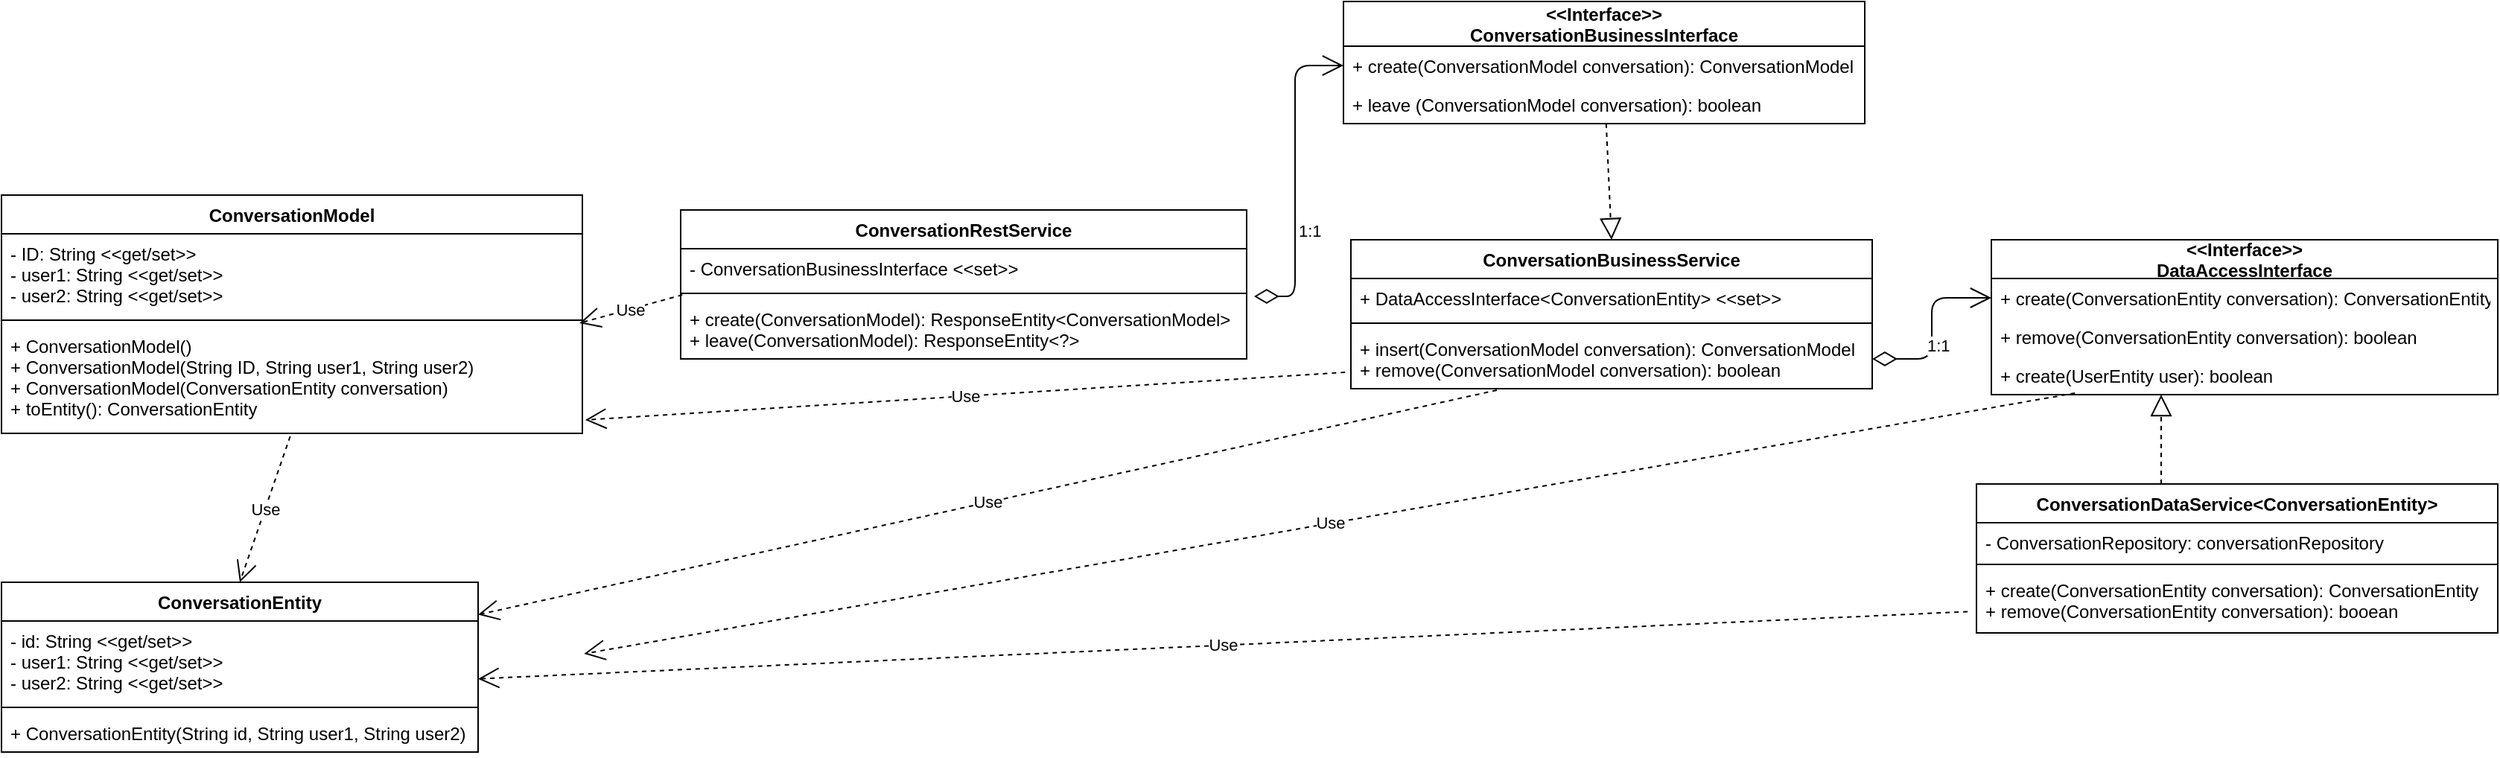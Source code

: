 <mxfile version="13.9.9" type="device"><diagram id="C5RBs43oDa-KdzZeNtuy" name="Page-1"><mxGraphModel dx="2062" dy="1199" grid="1" gridSize="10" guides="1" tooltips="1" connect="1" arrows="1" fold="1" page="1" pageScale="1" pageWidth="827" pageHeight="1169" math="0" shadow="0"><root><mxCell id="WIyWlLk6GJQsqaUBKTNV-0"/><mxCell id="WIyWlLk6GJQsqaUBKTNV-1" parent="WIyWlLk6GJQsqaUBKTNV-0"/><mxCell id="0pBLnJw8Y-clKj00SlJB-4" value="ConversationModel" style="swimlane;fontStyle=1;align=center;verticalAlign=top;childLayout=stackLayout;horizontal=1;startSize=26;horizontalStack=0;resizeParent=1;resizeParentMax=0;resizeLast=0;collapsible=1;marginBottom=0;" vertex="1" parent="WIyWlLk6GJQsqaUBKTNV-1"><mxGeometry x="24" y="200" width="390" height="160" as="geometry"/></mxCell><mxCell id="0pBLnJw8Y-clKj00SlJB-5" value="- ID: String &lt;&lt;get/set&gt;&gt;&#10;- user1: String &lt;&lt;get/set&gt;&gt;&#10;- user2: String &lt;&lt;get/set&gt;&gt;" style="text;strokeColor=none;fillColor=none;align=left;verticalAlign=top;spacingLeft=4;spacingRight=4;overflow=hidden;rotatable=0;points=[[0,0.5],[1,0.5]];portConstraint=eastwest;" vertex="1" parent="0pBLnJw8Y-clKj00SlJB-4"><mxGeometry y="26" width="390" height="54" as="geometry"/></mxCell><mxCell id="0pBLnJw8Y-clKj00SlJB-6" value="" style="line;strokeWidth=1;fillColor=none;align=left;verticalAlign=middle;spacingTop=-1;spacingLeft=3;spacingRight=3;rotatable=0;labelPosition=right;points=[];portConstraint=eastwest;" vertex="1" parent="0pBLnJw8Y-clKj00SlJB-4"><mxGeometry y="80" width="390" height="8" as="geometry"/></mxCell><mxCell id="0pBLnJw8Y-clKj00SlJB-7" value="+ ConversationModel()&#10;+ ConversationModel(String ID, String user1, String user2)&#10;+ ConversationModel(ConversationEntity conversation)&#10;+ toEntity(): ConversationEntity" style="text;strokeColor=none;fillColor=none;align=left;verticalAlign=top;spacingLeft=4;spacingRight=4;overflow=hidden;rotatable=0;points=[[0,0.5],[1,0.5]];portConstraint=eastwest;" vertex="1" parent="0pBLnJw8Y-clKj00SlJB-4"><mxGeometry y="88" width="390" height="72" as="geometry"/></mxCell><mxCell id="0pBLnJw8Y-clKj00SlJB-9" value="ConversationRestService" style="swimlane;fontStyle=1;align=center;verticalAlign=top;childLayout=stackLayout;horizontal=1;startSize=26;horizontalStack=0;resizeParent=1;resizeParentMax=0;resizeLast=0;collapsible=1;marginBottom=0;" vertex="1" parent="WIyWlLk6GJQsqaUBKTNV-1"><mxGeometry x="480" y="210" width="380" height="100" as="geometry"/></mxCell><mxCell id="0pBLnJw8Y-clKj00SlJB-10" value="- ConversationBusinessInterface &lt;&lt;set&gt;&gt;" style="text;strokeColor=none;fillColor=none;align=left;verticalAlign=top;spacingLeft=4;spacingRight=4;overflow=hidden;rotatable=0;points=[[0,0.5],[1,0.5]];portConstraint=eastwest;" vertex="1" parent="0pBLnJw8Y-clKj00SlJB-9"><mxGeometry y="26" width="380" height="26" as="geometry"/></mxCell><mxCell id="0pBLnJw8Y-clKj00SlJB-11" value="" style="line;strokeWidth=1;fillColor=none;align=left;verticalAlign=middle;spacingTop=-1;spacingLeft=3;spacingRight=3;rotatable=0;labelPosition=right;points=[];portConstraint=eastwest;" vertex="1" parent="0pBLnJw8Y-clKj00SlJB-9"><mxGeometry y="52" width="380" height="8" as="geometry"/></mxCell><mxCell id="0pBLnJw8Y-clKj00SlJB-12" value="+ create(ConversationModel): ResponseEntity&lt;ConversationModel&gt;&#10;+ leave(ConversationModel): ResponseEntity&lt;?&gt;" style="text;strokeColor=none;fillColor=none;align=left;verticalAlign=top;spacingLeft=4;spacingRight=4;overflow=hidden;rotatable=0;points=[[0,0.5],[1,0.5]];portConstraint=eastwest;" vertex="1" parent="0pBLnJw8Y-clKj00SlJB-9"><mxGeometry y="60" width="380" height="40" as="geometry"/></mxCell><mxCell id="0pBLnJw8Y-clKj00SlJB-17" value="&lt;&lt;Interface&gt;&gt;&#10;ConversationBusinessInterface" style="swimlane;fontStyle=1;childLayout=stackLayout;horizontal=1;startSize=30;fillColor=none;horizontalStack=0;resizeParent=1;resizeParentMax=0;resizeLast=0;collapsible=1;marginBottom=0;" vertex="1" parent="WIyWlLk6GJQsqaUBKTNV-1"><mxGeometry x="925" y="70" width="350" height="82" as="geometry"/></mxCell><mxCell id="0pBLnJw8Y-clKj00SlJB-18" value="+ create(ConversationModel conversation): ConversationModel" style="text;strokeColor=none;fillColor=none;align=left;verticalAlign=top;spacingLeft=4;spacingRight=4;overflow=hidden;rotatable=0;points=[[0,0.5],[1,0.5]];portConstraint=eastwest;" vertex="1" parent="0pBLnJw8Y-clKj00SlJB-17"><mxGeometry y="30" width="350" height="26" as="geometry"/></mxCell><mxCell id="0pBLnJw8Y-clKj00SlJB-19" value="+ leave (ConversationModel conversation): boolean" style="text;strokeColor=none;fillColor=none;align=left;verticalAlign=top;spacingLeft=4;spacingRight=4;overflow=hidden;rotatable=0;points=[[0,0.5],[1,0.5]];portConstraint=eastwest;" vertex="1" parent="0pBLnJw8Y-clKj00SlJB-17"><mxGeometry y="56" width="350" height="26" as="geometry"/></mxCell><mxCell id="0pBLnJw8Y-clKj00SlJB-25" value="ConversationBusinessService" style="swimlane;fontStyle=1;align=center;verticalAlign=top;childLayout=stackLayout;horizontal=1;startSize=26;horizontalStack=0;resizeParent=1;resizeParentMax=0;resizeLast=0;collapsible=1;marginBottom=0;" vertex="1" parent="WIyWlLk6GJQsqaUBKTNV-1"><mxGeometry x="930" y="230" width="350" height="100" as="geometry"/></mxCell><mxCell id="0pBLnJw8Y-clKj00SlJB-26" value="+ DataAccessInterface&lt;ConversationEntity&gt; &lt;&lt;set&gt;&gt;" style="text;strokeColor=none;fillColor=none;align=left;verticalAlign=top;spacingLeft=4;spacingRight=4;overflow=hidden;rotatable=0;points=[[0,0.5],[1,0.5]];portConstraint=eastwest;" vertex="1" parent="0pBLnJw8Y-clKj00SlJB-25"><mxGeometry y="26" width="350" height="26" as="geometry"/></mxCell><mxCell id="0pBLnJw8Y-clKj00SlJB-27" value="" style="line;strokeWidth=1;fillColor=none;align=left;verticalAlign=middle;spacingTop=-1;spacingLeft=3;spacingRight=3;rotatable=0;labelPosition=right;points=[];portConstraint=eastwest;" vertex="1" parent="0pBLnJw8Y-clKj00SlJB-25"><mxGeometry y="52" width="350" height="8" as="geometry"/></mxCell><mxCell id="0pBLnJw8Y-clKj00SlJB-28" value="+ insert(ConversationModel conversation): ConversationModel&#10;+ remove(ConversationModel conversation): boolean" style="text;strokeColor=none;fillColor=none;align=left;verticalAlign=top;spacingLeft=4;spacingRight=4;overflow=hidden;rotatable=0;points=[[0,0.5],[1,0.5]];portConstraint=eastwest;" vertex="1" parent="0pBLnJw8Y-clKj00SlJB-25"><mxGeometry y="60" width="350" height="40" as="geometry"/></mxCell><mxCell id="0pBLnJw8Y-clKj00SlJB-29" value="ConversationEntity" style="swimlane;fontStyle=1;align=center;verticalAlign=top;childLayout=stackLayout;horizontal=1;startSize=26;horizontalStack=0;resizeParent=1;resizeParentMax=0;resizeLast=0;collapsible=1;marginBottom=0;" vertex="1" parent="WIyWlLk6GJQsqaUBKTNV-1"><mxGeometry x="24" y="460" width="320" height="114" as="geometry"/></mxCell><mxCell id="0pBLnJw8Y-clKj00SlJB-30" value="- id: String &lt;&lt;get/set&gt;&gt;&#10;- user1: String &lt;&lt;get/set&gt;&gt;&#10;- user2: String &lt;&lt;get/set&gt;&gt;" style="text;strokeColor=none;fillColor=none;align=left;verticalAlign=top;spacingLeft=4;spacingRight=4;overflow=hidden;rotatable=0;points=[[0,0.5],[1,0.5]];portConstraint=eastwest;" vertex="1" parent="0pBLnJw8Y-clKj00SlJB-29"><mxGeometry y="26" width="320" height="54" as="geometry"/></mxCell><mxCell id="0pBLnJw8Y-clKj00SlJB-31" value="" style="line;strokeWidth=1;fillColor=none;align=left;verticalAlign=middle;spacingTop=-1;spacingLeft=3;spacingRight=3;rotatable=0;labelPosition=right;points=[];portConstraint=eastwest;" vertex="1" parent="0pBLnJw8Y-clKj00SlJB-29"><mxGeometry y="80" width="320" height="8" as="geometry"/></mxCell><mxCell id="0pBLnJw8Y-clKj00SlJB-32" value="+ ConversationEntity(String id, String user1, String user2)" style="text;strokeColor=none;fillColor=none;align=left;verticalAlign=top;spacingLeft=4;spacingRight=4;overflow=hidden;rotatable=0;points=[[0,0.5],[1,0.5]];portConstraint=eastwest;" vertex="1" parent="0pBLnJw8Y-clKj00SlJB-29"><mxGeometry y="88" width="320" height="26" as="geometry"/></mxCell><mxCell id="0pBLnJw8Y-clKj00SlJB-33" value="&lt;&lt;Interface&gt;&gt;&#10;DataAccessInterface" style="swimlane;fontStyle=1;childLayout=stackLayout;horizontal=1;startSize=26;fillColor=none;horizontalStack=0;resizeParent=1;resizeParentMax=0;resizeLast=0;collapsible=1;marginBottom=0;" vertex="1" parent="WIyWlLk6GJQsqaUBKTNV-1"><mxGeometry x="1360" y="230" width="340" height="104" as="geometry"/></mxCell><mxCell id="0pBLnJw8Y-clKj00SlJB-35" value="+ create(ConversationEntity conversation): ConversationEntity" style="text;strokeColor=none;fillColor=none;align=left;verticalAlign=top;spacingLeft=4;spacingRight=4;overflow=hidden;rotatable=0;points=[[0,0.5],[1,0.5]];portConstraint=eastwest;" vertex="1" parent="0pBLnJw8Y-clKj00SlJB-33"><mxGeometry y="26" width="340" height="26" as="geometry"/></mxCell><mxCell id="0pBLnJw8Y-clKj00SlJB-36" value="+ remove(ConversationEntity conversation): boolean" style="text;strokeColor=none;fillColor=none;align=left;verticalAlign=top;spacingLeft=4;spacingRight=4;overflow=hidden;rotatable=0;points=[[0,0.5],[1,0.5]];portConstraint=eastwest;" vertex="1" parent="0pBLnJw8Y-clKj00SlJB-33"><mxGeometry y="52" width="340" height="26" as="geometry"/></mxCell><mxCell id="0pBLnJw8Y-clKj00SlJB-37" value="+ create(UserEntity user): boolean" style="text;strokeColor=none;fillColor=none;align=left;verticalAlign=top;spacingLeft=4;spacingRight=4;overflow=hidden;rotatable=0;points=[[0,0.5],[1,0.5]];portConstraint=eastwest;" vertex="1" parent="0pBLnJw8Y-clKj00SlJB-33"><mxGeometry y="78" width="340" height="26" as="geometry"/></mxCell><mxCell id="0pBLnJw8Y-clKj00SlJB-38" value="ConversationDataService&lt;ConversationEntity&gt;" style="swimlane;fontStyle=1;align=center;verticalAlign=top;childLayout=stackLayout;horizontal=1;startSize=26;horizontalStack=0;resizeParent=1;resizeParentMax=0;resizeLast=0;collapsible=1;marginBottom=0;" vertex="1" parent="WIyWlLk6GJQsqaUBKTNV-1"><mxGeometry x="1350" y="394" width="350" height="100" as="geometry"/></mxCell><mxCell id="0pBLnJw8Y-clKj00SlJB-39" value="- ConversationRepository: conversationRepository" style="text;strokeColor=none;fillColor=none;align=left;verticalAlign=top;spacingLeft=4;spacingRight=4;overflow=hidden;rotatable=0;points=[[0,0.5],[1,0.5]];portConstraint=eastwest;" vertex="1" parent="0pBLnJw8Y-clKj00SlJB-38"><mxGeometry y="26" width="350" height="24" as="geometry"/></mxCell><mxCell id="0pBLnJw8Y-clKj00SlJB-40" value="" style="line;strokeWidth=1;fillColor=none;align=left;verticalAlign=middle;spacingTop=-1;spacingLeft=3;spacingRight=3;rotatable=0;labelPosition=right;points=[];portConstraint=eastwest;" vertex="1" parent="0pBLnJw8Y-clKj00SlJB-38"><mxGeometry y="50" width="350" height="8" as="geometry"/></mxCell><mxCell id="0pBLnJw8Y-clKj00SlJB-41" value="+ create(ConversationEntity conversation): ConversationEntity&#10;+ remove(ConversationEntity conversation): booean" style="text;strokeColor=none;fillColor=none;align=left;verticalAlign=top;spacingLeft=4;spacingRight=4;overflow=hidden;rotatable=0;points=[[0,0.5],[1,0.5]];portConstraint=eastwest;" vertex="1" parent="0pBLnJw8Y-clKj00SlJB-38"><mxGeometry y="58" width="350" height="42" as="geometry"/></mxCell><mxCell id="0pBLnJw8Y-clKj00SlJB-50" value="Use" style="endArrow=open;endSize=12;dashed=1;html=1;exitX=0.003;exitY=0.625;exitDx=0;exitDy=0;entryX=0.995;entryY=1.111;entryDx=0;entryDy=0;exitPerimeter=0;entryPerimeter=0;" edge="1" parent="WIyWlLk6GJQsqaUBKTNV-1" source="0pBLnJw8Y-clKj00SlJB-11" target="0pBLnJw8Y-clKj00SlJB-5"><mxGeometry width="160" relative="1" as="geometry"><mxPoint x="630" y="400" as="sourcePoint"/><mxPoint x="790" y="400" as="targetPoint"/></mxGeometry></mxCell><mxCell id="0pBLnJw8Y-clKj00SlJB-51" value="Use" style="endArrow=open;endSize=12;dashed=1;html=1;exitX=0.497;exitY=1.028;exitDx=0;exitDy=0;entryX=0.5;entryY=0;entryDx=0;entryDy=0;exitPerimeter=0;" edge="1" parent="WIyWlLk6GJQsqaUBKTNV-1" source="0pBLnJw8Y-clKj00SlJB-7" target="0pBLnJw8Y-clKj00SlJB-29"><mxGeometry width="160" relative="1" as="geometry"><mxPoint x="198.91" y="361.01" as="sourcePoint"/><mxPoint x="130.0" y="360.004" as="targetPoint"/></mxGeometry></mxCell><mxCell id="0pBLnJw8Y-clKj00SlJB-52" value="" style="endArrow=block;dashed=1;endFill=0;endSize=12;html=1;" edge="1" parent="WIyWlLk6GJQsqaUBKTNV-1"><mxGeometry width="160" relative="1" as="geometry"><mxPoint x="1474" y="394" as="sourcePoint"/><mxPoint x="1474" y="334" as="targetPoint"/></mxGeometry></mxCell><mxCell id="0pBLnJw8Y-clKj00SlJB-53" value="" style="endArrow=block;dashed=1;endFill=0;endSize=12;html=1;entryX=0.5;entryY=0;entryDx=0;entryDy=0;exitX=0.504;exitY=1;exitDx=0;exitDy=0;exitPerimeter=0;" edge="1" parent="WIyWlLk6GJQsqaUBKTNV-1" source="0pBLnJw8Y-clKj00SlJB-19" target="0pBLnJw8Y-clKj00SlJB-25"><mxGeometry width="160" relative="1" as="geometry"><mxPoint x="1040" y="210" as="sourcePoint"/><mxPoint x="1050" y="148" as="targetPoint"/></mxGeometry></mxCell><mxCell id="0pBLnJw8Y-clKj00SlJB-54" value="1:1" style="endArrow=open;html=1;endSize=12;startArrow=diamondThin;startSize=14;startFill=0;edgeStyle=orthogonalEdgeStyle;align=left;verticalAlign=bottom;exitX=1.013;exitY=-0.05;exitDx=0;exitDy=0;exitPerimeter=0;entryX=0;entryY=0.5;entryDx=0;entryDy=0;" edge="1" parent="WIyWlLk6GJQsqaUBKTNV-1" source="0pBLnJw8Y-clKj00SlJB-12" target="0pBLnJw8Y-clKj00SlJB-18"><mxGeometry x="-0.421" relative="1" as="geometry"><mxPoint x="630" y="400" as="sourcePoint"/><mxPoint x="790" y="400" as="targetPoint"/><mxPoint as="offset"/></mxGeometry></mxCell><mxCell id="0pBLnJw8Y-clKj00SlJB-55" value="1:1" style="endArrow=open;html=1;endSize=12;startArrow=diamondThin;startSize=14;startFill=0;edgeStyle=orthogonalEdgeStyle;align=left;verticalAlign=bottom;exitX=1;exitY=0.5;exitDx=0;exitDy=0;entryX=0;entryY=0.5;entryDx=0;entryDy=0;" edge="1" parent="WIyWlLk6GJQsqaUBKTNV-1" source="0pBLnJw8Y-clKj00SlJB-28" target="0pBLnJw8Y-clKj00SlJB-35"><mxGeometry x="-0.421" relative="1" as="geometry"><mxPoint x="960.0" y="428" as="sourcePoint"/><mxPoint x="1075.84" y="420" as="targetPoint"/><mxPoint as="offset"/></mxGeometry></mxCell><mxCell id="0pBLnJw8Y-clKj00SlJB-56" value="Use" style="endArrow=open;endSize=12;dashed=1;html=1;exitX=0.165;exitY=0.962;exitDx=0;exitDy=0;entryX=0.5;entryY=0;entryDx=0;entryDy=0;exitPerimeter=0;" edge="1" parent="WIyWlLk6GJQsqaUBKTNV-1" source="0pBLnJw8Y-clKj00SlJB-37"><mxGeometry width="160" relative="1" as="geometry"><mxPoint x="414.0" y="409.996" as="sourcePoint"/><mxPoint x="415.17" y="507.98" as="targetPoint"/></mxGeometry></mxCell><mxCell id="0pBLnJw8Y-clKj00SlJB-57" value="Use" style="endArrow=open;endSize=12;dashed=1;html=1;exitX=-0.017;exitY=0.66;exitDx=0;exitDy=0;entryX=1;entryY=0.719;entryDx=0;entryDy=0;exitPerimeter=0;entryPerimeter=0;" edge="1" parent="WIyWlLk6GJQsqaUBKTNV-1" source="0pBLnJw8Y-clKj00SlJB-41" target="0pBLnJw8Y-clKj00SlJB-30"><mxGeometry width="160" relative="1" as="geometry"><mxPoint x="1415.74" y="429.998" as="sourcePoint"/><mxPoint x="450.0" y="606.99" as="targetPoint"/></mxGeometry></mxCell><mxCell id="0pBLnJw8Y-clKj00SlJB-58" value="Use" style="endArrow=open;endSize=12;dashed=1;html=1;exitX=0.28;exitY=1.025;exitDx=0;exitDy=0;exitPerimeter=0;" edge="1" parent="WIyWlLk6GJQsqaUBKTNV-1" source="0pBLnJw8Y-clKj00SlJB-28" target="0pBLnJw8Y-clKj00SlJB-29"><mxGeometry width="160" relative="1" as="geometry"><mxPoint x="1296.92" y="550" as="sourcePoint"/><mxPoint x="440" y="601.016" as="targetPoint"/></mxGeometry></mxCell><mxCell id="0pBLnJw8Y-clKj00SlJB-59" value="Use" style="endArrow=open;endSize=12;dashed=1;html=1;exitX=-0.011;exitY=0.725;exitDx=0;exitDy=0;exitPerimeter=0;entryX=1.005;entryY=0.875;entryDx=0;entryDy=0;entryPerimeter=0;" edge="1" parent="WIyWlLk6GJQsqaUBKTNV-1" source="0pBLnJw8Y-clKj00SlJB-28" target="0pBLnJw8Y-clKj00SlJB-7"><mxGeometry width="160" relative="1" as="geometry"><mxPoint x="1038" y="341" as="sourcePoint"/><mxPoint x="354" y="491.739" as="targetPoint"/></mxGeometry></mxCell></root></mxGraphModel></diagram></mxfile>